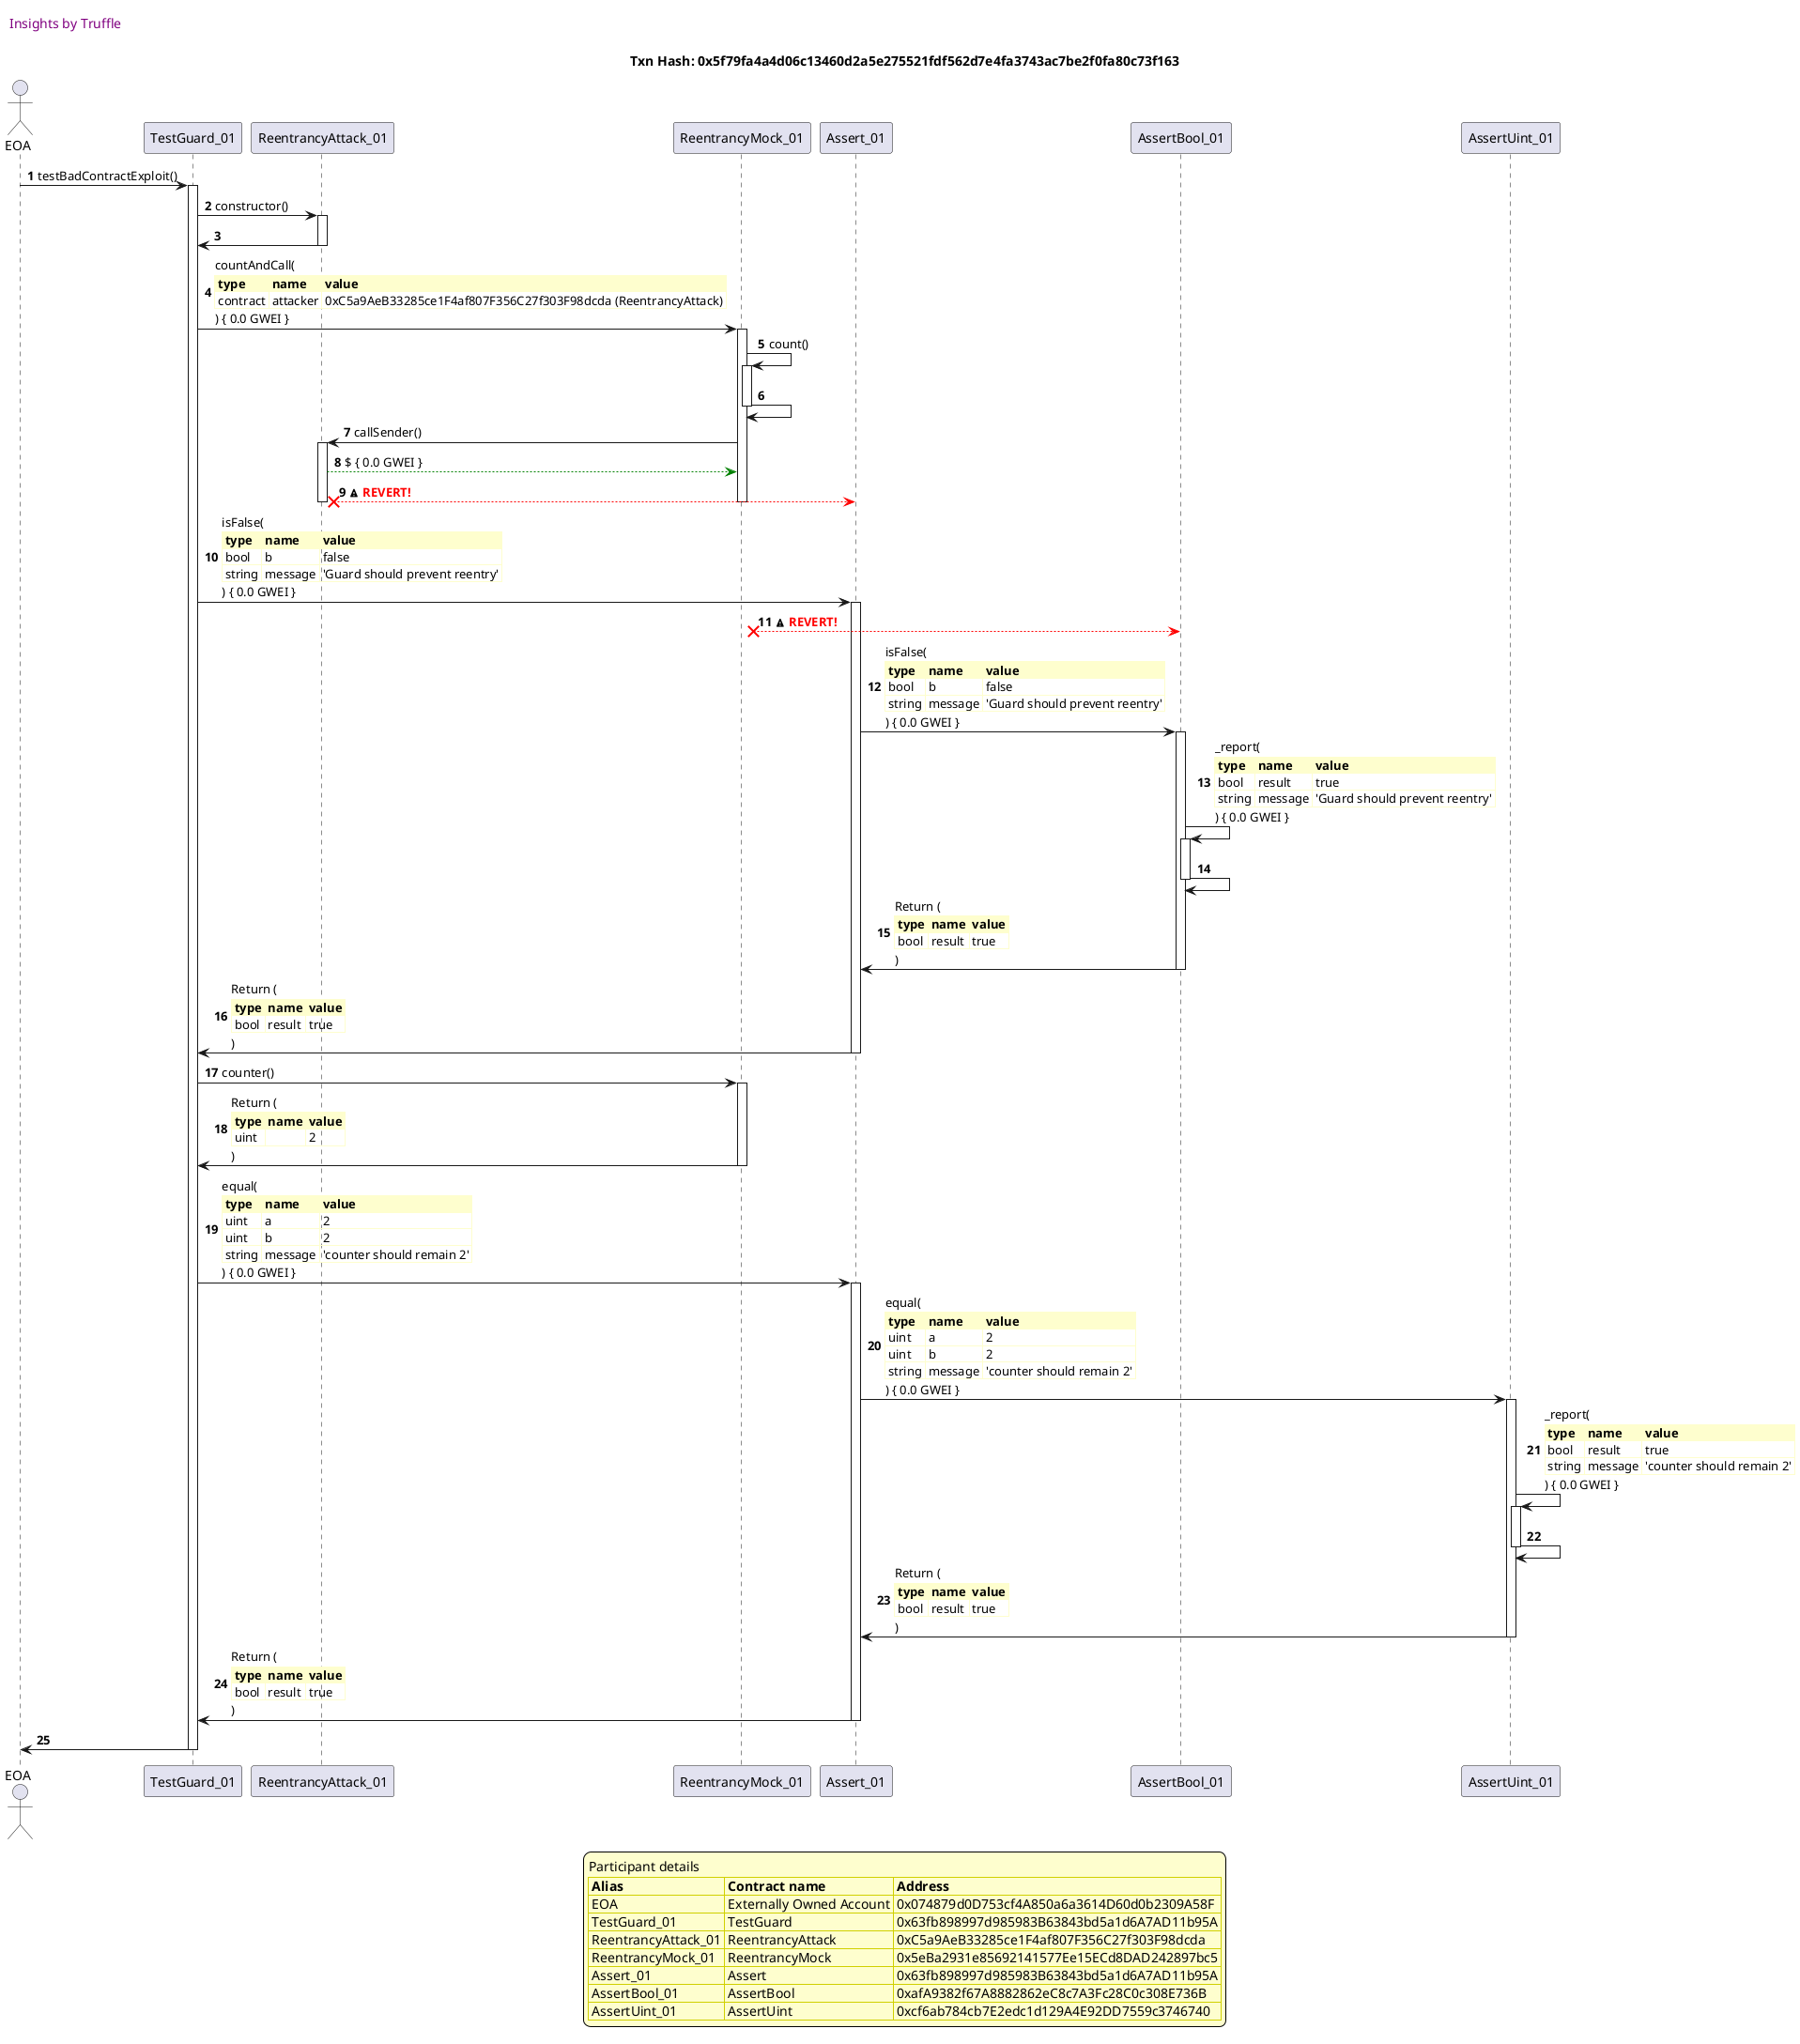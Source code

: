 

@startuml

autonumber
skinparam legendBackgroundColor #FEFECE

<style>
      header {
        HorizontalAlignment left
        FontColor purple
        FontSize 14
        Padding 10
      }
    </style>

header Insights by Truffle

title Txn Hash: 0x5f79fa4a4d06c13460d2a5e275521fdf562d7e4fa3743ac7be2f0fa80c73f163


actor EOA as "EOA"
participant TestGuard_01 as "TestGuard_01"
participant ReentrancyAttack_01 as "ReentrancyAttack_01"
participant ReentrancyMock_01 as "ReentrancyMock_01"
participant Assert_01 as "Assert_01"
participant AssertBool_01 as "AssertBool_01"
participant AssertUint_01 as "AssertUint_01"

"EOA" -> "TestGuard_01" ++: testBadContractExploit()
"TestGuard_01" -> "ReentrancyAttack_01" ++: constructor()
"ReentrancyAttack_01" -> "TestGuard_01" --: 
"TestGuard_01" -> "ReentrancyMock_01" ++: countAndCall(\n\
<#FEFECE,#FEFECE>|= type |= name |= value |\n\
| contract | attacker | 0xC5a9AeB33285ce1F4af807F356C27f303F98dcda (ReentrancyAttack) |\n\
) { 0.0 GWEI }
"ReentrancyMock_01" -> "ReentrancyMock_01" ++: count()
"ReentrancyMock_01" -> "ReentrancyMock_01" --: 
"ReentrancyMock_01" -> "ReentrancyAttack_01" ++: callSender()
"ReentrancyAttack_01" -[#green]-> "ReentrancyMock_01" : $ { 0.0 GWEI }
"ReentrancyAttack_01" x-[#red]-> "Assert_01" --: <&warning> <color #red>**REVERT!**</color>
deactivate "ReentrancyAttack_01"
deactivate "ReentrancyMock_01"
"TestGuard_01" -> "Assert_01" ++: isFalse(\n\
<#FEFECE,#FEFECE>|= type |= name |= value |\n\
| bool | b | false |\n\
| string | message | 'Guard should prevent reentry' |\n\
) { 0.0 GWEI }
"ReentrancyMock_01" x-[#red]-> "AssertBool_01" --: <&warning> <color #red>**REVERT!**</color>
"Assert_01" -> "AssertBool_01" ++: isFalse(\n\
<#FEFECE,#FEFECE>|= type |= name |= value |\n\
| bool | b | false |\n\
| string | message | 'Guard should prevent reentry' |\n\
) { 0.0 GWEI }
"AssertBool_01" -> "AssertBool_01" ++: _report(\n\
<#FEFECE,#FEFECE>|= type |= name |= value |\n\
| bool | result | true |\n\
| string | message | 'Guard should prevent reentry' |\n\
) { 0.0 GWEI }
"AssertBool_01" -> "AssertBool_01" --: 
"AssertBool_01" -> "Assert_01" --: Return (\n\
<#FEFECE,#FEFECE>|= type |= name |= value |\n\
| bool | result | true |\n\
)
"Assert_01" -> "TestGuard_01" --: Return (\n\
<#FEFECE,#FEFECE>|= type |= name |= value |\n\
| bool | result | true |\n\
)
"TestGuard_01" -> "ReentrancyMock_01" ++: counter()
"ReentrancyMock_01" -> "TestGuard_01" --: Return (\n\
<#FEFECE,#FEFECE>|= type |= name |= value |\n\
| uint |  | 2 |\n\
)
"TestGuard_01" -> "Assert_01" ++: equal(\n\
<#FEFECE,#FEFECE>|= type |= name |= value |\n\
| uint | a | 2 |\n\
| uint | b | 2 |\n\
| string | message | 'counter should remain 2' |\n\
) { 0.0 GWEI }
"Assert_01" -> "AssertUint_01" ++: equal(\n\
<#FEFECE,#FEFECE>|= type |= name |= value |\n\
| uint | a | 2 |\n\
| uint | b | 2 |\n\
| string | message | 'counter should remain 2' |\n\
) { 0.0 GWEI }
"AssertUint_01" -> "AssertUint_01" ++: _report(\n\
<#FEFECE,#FEFECE>|= type |= name |= value |\n\
| bool | result | true |\n\
| string | message | 'counter should remain 2' |\n\
) { 0.0 GWEI }
"AssertUint_01" -> "AssertUint_01" --: 
"AssertUint_01" -> "Assert_01" --: Return (\n\
<#FEFECE,#FEFECE>|= type |= name |= value |\n\
| bool | result | true |\n\
)
"Assert_01" -> "TestGuard_01" --: Return (\n\
<#FEFECE,#FEFECE>|= type |= name |= value |\n\
| bool | result | true |\n\
)
"TestGuard_01" -> "EOA" --: 

legend
Participant details
<#FEFECE,#D0D000>|= Alias |= Contract name |= Address |
<#FEFECE>| EOA | Externally Owned Account | 0x074879d0D753cf4A850a6a3614D60d0b2309A58F |
<#FEFECE>| TestGuard_01 | TestGuard | 0x63fb898997d985983B63843bd5a1d6A7AD11b95A |
<#FEFECE>| ReentrancyAttack_01 | ReentrancyAttack | 0xC5a9AeB33285ce1F4af807F356C27f303F98dcda |
<#FEFECE>| ReentrancyMock_01 | ReentrancyMock | 0x5eBa2931e85692141577Ee15ECd8DAD242897bc5 |
<#FEFECE>| Assert_01 | Assert | 0x63fb898997d985983B63843bd5a1d6A7AD11b95A |
<#FEFECE>| AssertBool_01 | AssertBool | 0xafA9382f67A8882862eC8c7A3Fc28C0c308E736B |
<#FEFECE>| AssertUint_01 | AssertUint | 0xcf6ab784cb7E2edc1d129A4E92DD7559c3746740 |
endlegend

@enduml